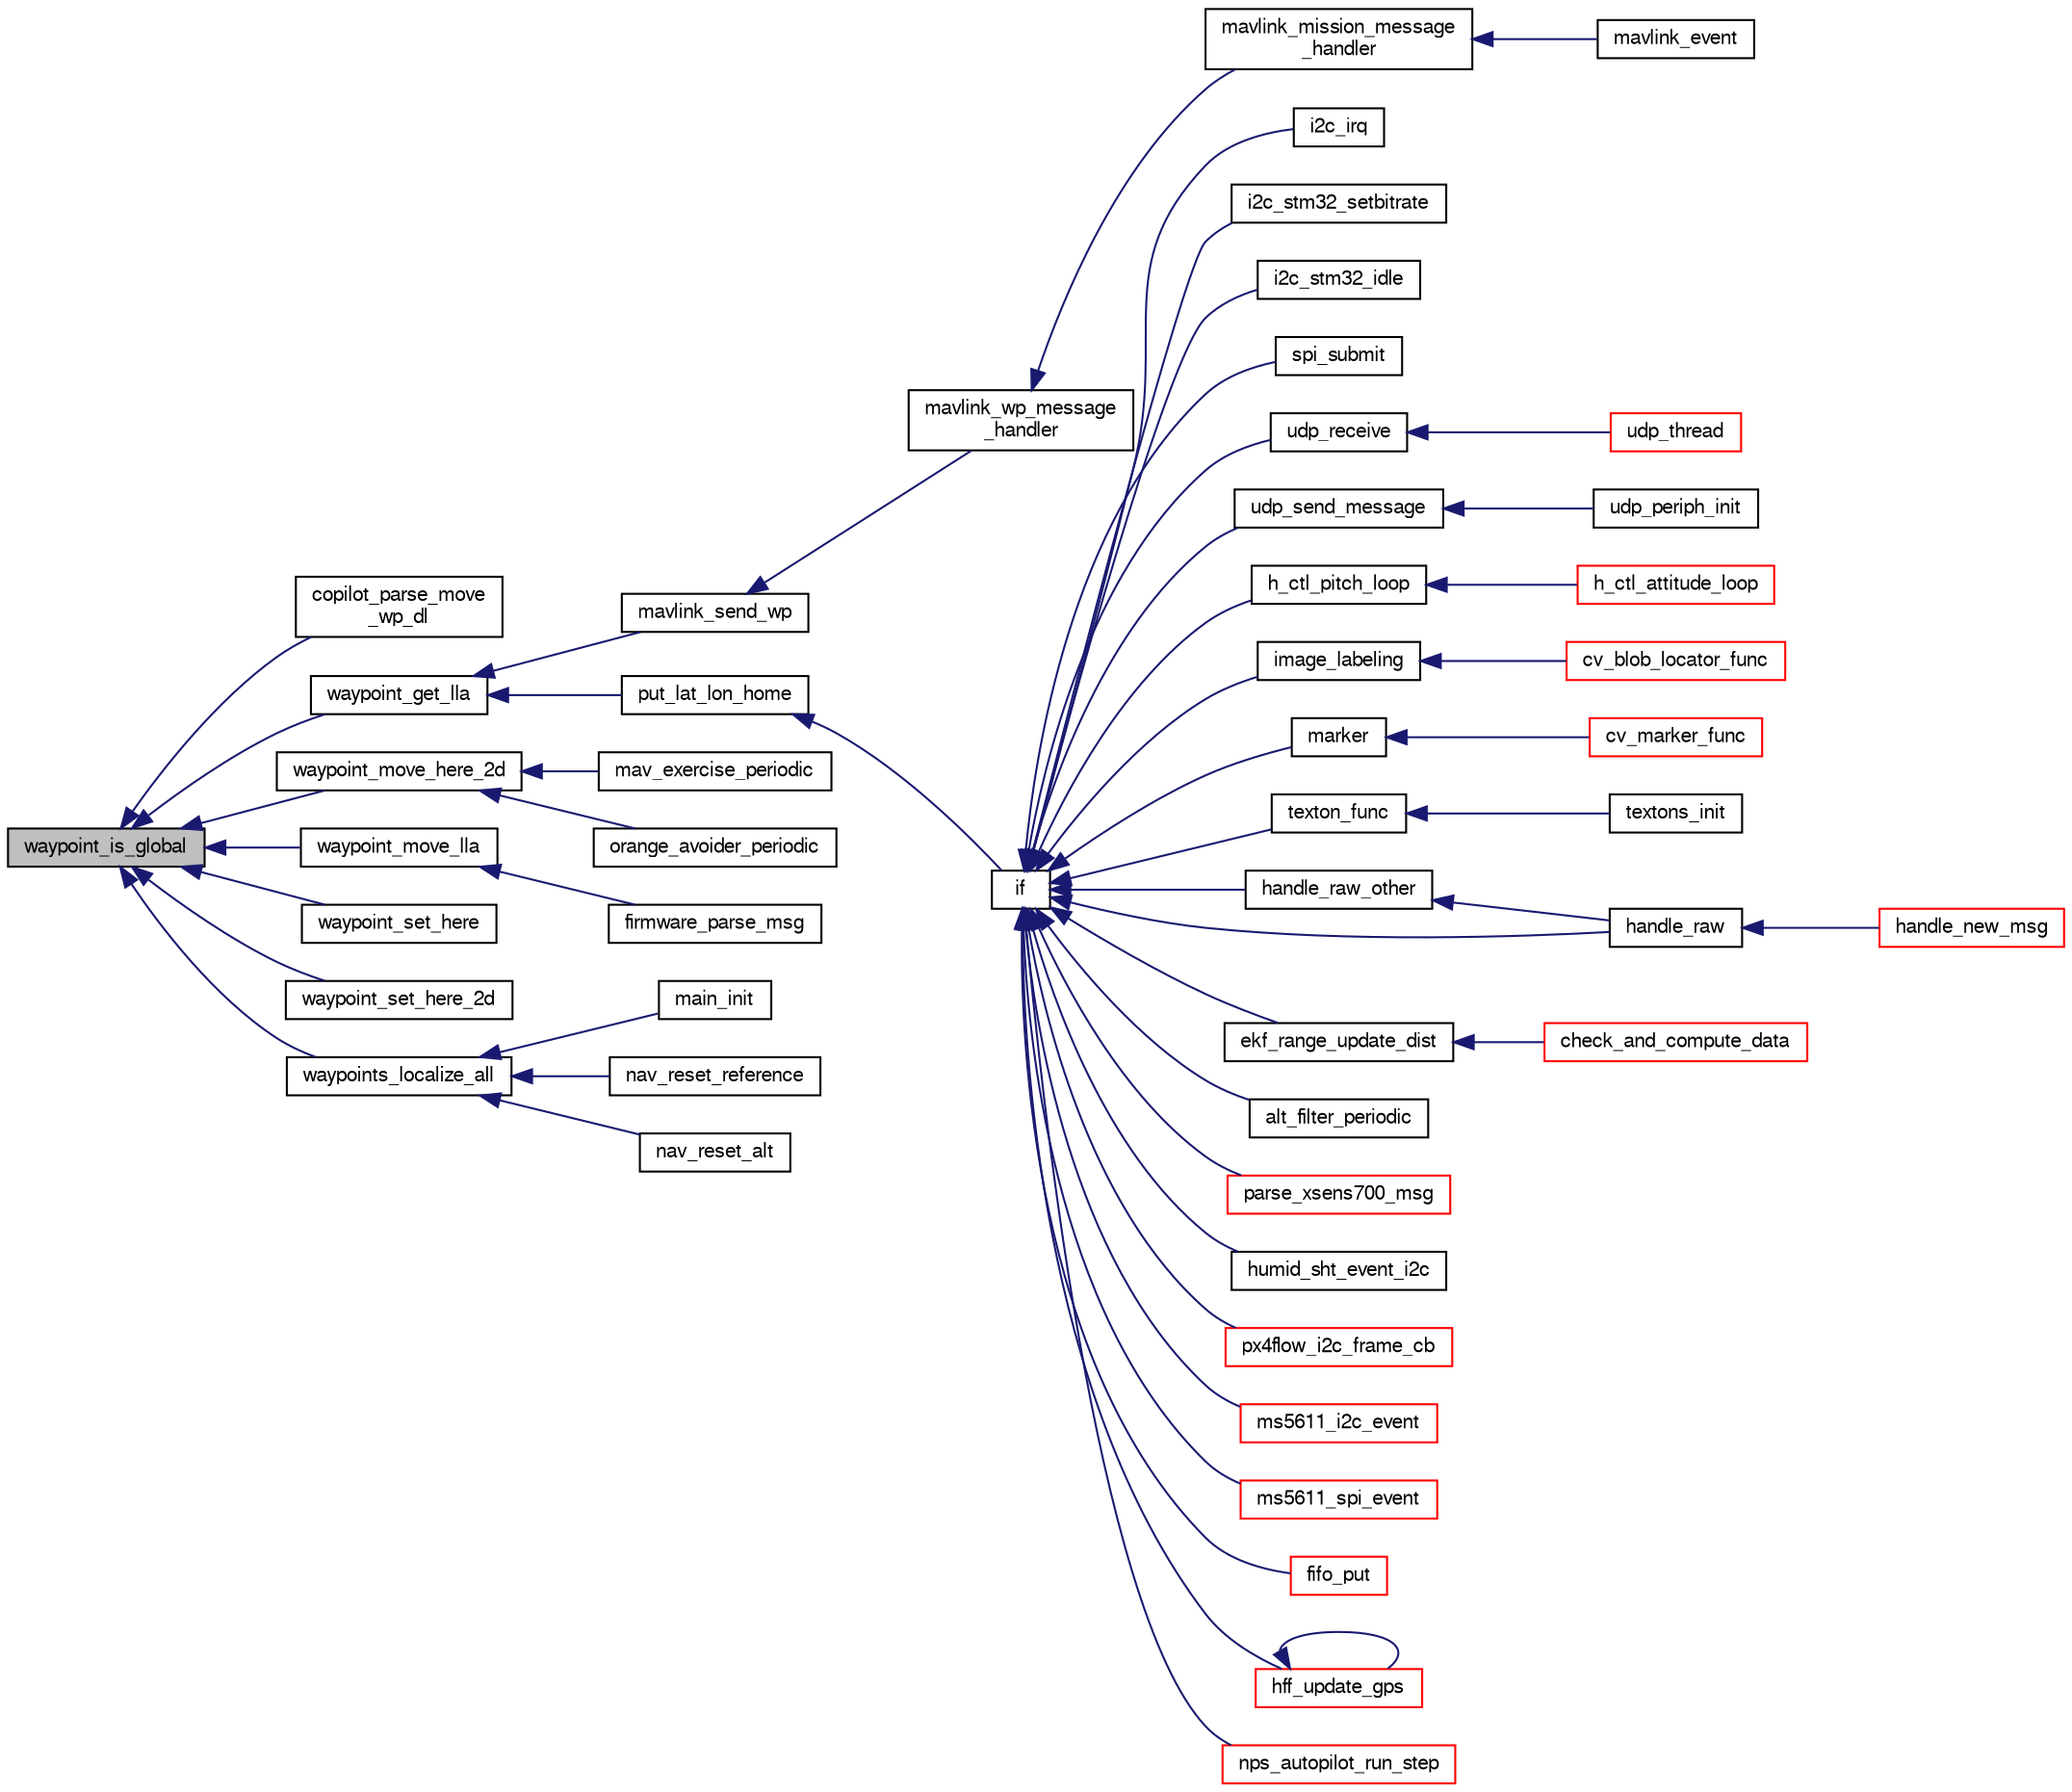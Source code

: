 digraph "waypoint_is_global"
{
  edge [fontname="FreeSans",fontsize="10",labelfontname="FreeSans",labelfontsize="10"];
  node [fontname="FreeSans",fontsize="10",shape=record];
  rankdir="LR";
  Node1 [label="waypoint_is_global",height=0.2,width=0.4,color="black", fillcolor="grey75", style="filled", fontcolor="black"];
  Node1 -> Node2 [dir="back",color="midnightblue",fontsize="10",style="solid",fontname="FreeSans"];
  Node2 [label="copilot_parse_move\l_wp_dl",height=0.2,width=0.4,color="black", fillcolor="white", style="filled",URL="$copilot__rotorcraft_8c.html#ab279d8cb60dd6477e1de73905a720520",tooltip="If MOVE_WP from GCS. "];
  Node1 -> Node3 [dir="back",color="midnightblue",fontsize="10",style="solid",fontname="FreeSans"];
  Node3 [label="waypoint_get_lla",height=0.2,width=0.4,color="black", fillcolor="white", style="filled",URL="$subsystems_2navigation_2waypoints_8h.html#a2ed9112b04893275873729d03176f490",tooltip="Get LLA coordinates of waypoint. "];
  Node3 -> Node4 [dir="back",color="midnightblue",fontsize="10",style="solid",fontname="FreeSans"];
  Node4 [label="mavlink_send_wp",height=0.2,width=0.4,color="black", fillcolor="white", style="filled",URL="$modules_2datalink_2missionlib_2waypoints_8c.html#a21891c55017fec0be57dc9e4e3ee73a7"];
  Node4 -> Node5 [dir="back",color="midnightblue",fontsize="10",style="solid",fontname="FreeSans"];
  Node5 [label="mavlink_wp_message\l_handler",height=0.2,width=0.4,color="black", fillcolor="white", style="filled",URL="$modules_2datalink_2missionlib_2waypoints_8h.html#a632dcb46c33f5cf3726652ee477ff9bc"];
  Node5 -> Node6 [dir="back",color="midnightblue",fontsize="10",style="solid",fontname="FreeSans"];
  Node6 [label="mavlink_mission_message\l_handler",height=0.2,width=0.4,color="black", fillcolor="white", style="filled",URL="$mission__manager_8h.html#a68ddd91a505c2317c818d632a2009304"];
  Node6 -> Node7 [dir="back",color="midnightblue",fontsize="10",style="solid",fontname="FreeSans"];
  Node7 [label="mavlink_event",height=0.2,width=0.4,color="black", fillcolor="white", style="filled",URL="$mavlink_8h.html#aca06c0aea877a0d9c57a5e16cee711d7",tooltip="Event MAVLink calls. "];
  Node3 -> Node8 [dir="back",color="midnightblue",fontsize="10",style="solid",fontname="FreeSans"];
  Node8 [label="put_lat_lon_home",height=0.2,width=0.4,color="black", fillcolor="white", style="filled",URL="$e__identification__fr_8c.html#ab86f66c5c2a551aabe930fff3a5120d3"];
  Node8 -> Node9 [dir="back",color="midnightblue",fontsize="10",style="solid",fontname="FreeSans"];
  Node9 [label="if",height=0.2,width=0.4,color="black", fillcolor="white", style="filled",URL="$e__identification__fr_8c.html#a92cffae21318c1d983c63f3afa2a8d87"];
  Node9 -> Node10 [dir="back",color="midnightblue",fontsize="10",style="solid",fontname="FreeSans"];
  Node10 [label="i2c_irq",height=0.2,width=0.4,color="black", fillcolor="white", style="filled",URL="$stm32_2mcu__periph_2i2c__arch_8c.html#a9cdca4a1beda37ad7a9a7087252b6bbf"];
  Node9 -> Node11 [dir="back",color="midnightblue",fontsize="10",style="solid",fontname="FreeSans"];
  Node11 [label="i2c_stm32_setbitrate",height=0.2,width=0.4,color="black", fillcolor="white", style="filled",URL="$stm32_2mcu__periph_2i2c__arch_8c.html#af6c16ded89419dcadd6d658416e9f55c"];
  Node9 -> Node12 [dir="back",color="midnightblue",fontsize="10",style="solid",fontname="FreeSans"];
  Node12 [label="i2c_stm32_idle",height=0.2,width=0.4,color="black", fillcolor="white", style="filled",URL="$stm32_2mcu__periph_2i2c__arch_8c.html#ab9e5bad12034eb78fc98e86032eb938c"];
  Node9 -> Node13 [dir="back",color="midnightblue",fontsize="10",style="solid",fontname="FreeSans"];
  Node13 [label="spi_submit",height=0.2,width=0.4,color="black", fillcolor="white", style="filled",URL="$group__spi.html#ga5d383931766cb373ebad0b8bc26d439d",tooltip="Submit a spi transaction. "];
  Node9 -> Node14 [dir="back",color="midnightblue",fontsize="10",style="solid",fontname="FreeSans"];
  Node14 [label="udp_receive",height=0.2,width=0.4,color="black", fillcolor="white", style="filled",URL="$udp_8h.html#a23264d73f7cf6197c139bf6841da1ee2",tooltip="Read bytes from UDP. "];
  Node14 -> Node15 [dir="back",color="midnightblue",fontsize="10",style="solid",fontname="FreeSans"];
  Node15 [label="udp_thread",height=0.2,width=0.4,color="red", fillcolor="white", style="filled",URL="$linux_2mcu__periph_2udp__arch_8c.html#a4228ab15648ebad6b74132335c63635e",tooltip="check for new udp packets to receive or send. "];
  Node9 -> Node16 [dir="back",color="midnightblue",fontsize="10",style="solid",fontname="FreeSans"];
  Node16 [label="udp_send_message",height=0.2,width=0.4,color="black", fillcolor="white", style="filled",URL="$udp_8h.html#acd1365113847d9c844e256228443af2d",tooltip="Send a message. "];
  Node16 -> Node17 [dir="back",color="midnightblue",fontsize="10",style="solid",fontname="FreeSans"];
  Node17 [label="udp_periph_init",height=0.2,width=0.4,color="black", fillcolor="white", style="filled",URL="$udp_8h.html#a1f1d82b302692d0e1c6b01db1b03f6ea",tooltip="Initialize the UDP peripheral. "];
  Node9 -> Node18 [dir="back",color="midnightblue",fontsize="10",style="solid",fontname="FreeSans"];
  Node18 [label="h_ctl_pitch_loop",height=0.2,width=0.4,color="black", fillcolor="white", style="filled",URL="$stabilization__adaptive_8c.html#a10c9851e192217d5a4e7b6dc98e16c2d"];
  Node18 -> Node19 [dir="back",color="midnightblue",fontsize="10",style="solid",fontname="FreeSans"];
  Node19 [label="h_ctl_attitude_loop",height=0.2,width=0.4,color="red", fillcolor="white", style="filled",URL="$fixedwing_2stabilization_2stabilization__attitude_8h.html#a86f0d47644538be1345aab19c7dc3de4"];
  Node9 -> Node20 [dir="back",color="midnightblue",fontsize="10",style="solid",fontname="FreeSans"];
  Node20 [label="image_labeling",height=0.2,width=0.4,color="black", fillcolor="white", style="filled",URL="$blob__finder_8h.html#a4394ddcfee7f3a3c1ff870b038b2883b"];
  Node20 -> Node21 [dir="back",color="midnightblue",fontsize="10",style="solid",fontname="FreeSans"];
  Node21 [label="cv_blob_locator_func",height=0.2,width=0.4,color="red", fillcolor="white", style="filled",URL="$cv__blob__locator_8c.html#a922c40d2a25e1519548f0d62094d13e0"];
  Node9 -> Node22 [dir="back",color="midnightblue",fontsize="10",style="solid",fontname="FreeSans"];
  Node22 [label="marker",height=0.2,width=0.4,color="black", fillcolor="white", style="filled",URL="$imavmarker_8h.html#aafa443822c1c72b0735f92c4656eb669"];
  Node22 -> Node23 [dir="back",color="midnightblue",fontsize="10",style="solid",fontname="FreeSans"];
  Node23 [label="cv_marker_func",height=0.2,width=0.4,color="red", fillcolor="white", style="filled",URL="$cv__blob__locator_8c.html#a095162a58d6a269d84029f8a17a1d359"];
  Node9 -> Node24 [dir="back",color="midnightblue",fontsize="10",style="solid",fontname="FreeSans"];
  Node24 [label="texton_func",height=0.2,width=0.4,color="black", fillcolor="white", style="filled",URL="$textons_8c.html#a5a28ef29bd02e895d11d195fc565526f",tooltip="Main texton processing function that first either loads or learns a dictionary and then extracts the ..."];
  Node24 -> Node25 [dir="back",color="midnightblue",fontsize="10",style="solid",fontname="FreeSans"];
  Node25 [label="textons_init",height=0.2,width=0.4,color="black", fillcolor="white", style="filled",URL="$textons_8h.html#ac363e3fda520a9cc84e35d929f01d62d",tooltip="Initialize. "];
  Node9 -> Node26 [dir="back",color="midnightblue",fontsize="10",style="solid",fontname="FreeSans"];
  Node26 [label="handle_raw_other",height=0.2,width=0.4,color="black", fillcolor="white", style="filled",URL="$syslink__dl_8c.html#aa429086c6c98ffa95fdb0381e67b1285",tooltip="Handle various raw messages. "];
  Node26 -> Node27 [dir="back",color="midnightblue",fontsize="10",style="solid",fontname="FreeSans"];
  Node27 [label="handle_raw",height=0.2,width=0.4,color="black", fillcolor="white", style="filled",URL="$syslink__dl_8c.html#a9a5fcd9b15a63e5311c8ff49c6f95bb8",tooltip="Handle raw datalink. "];
  Node27 -> Node28 [dir="back",color="midnightblue",fontsize="10",style="solid",fontname="FreeSans"];
  Node28 [label="handle_new_msg",height=0.2,width=0.4,color="red", fillcolor="white", style="filled",URL="$syslink__dl_8c.html#a665fd9a99b5fbbbff1c98a97f1742665",tooltip="New RX message. "];
  Node9 -> Node27 [dir="back",color="midnightblue",fontsize="10",style="solid",fontname="FreeSans"];
  Node9 -> Node29 [dir="back",color="midnightblue",fontsize="10",style="solid",fontname="FreeSans"];
  Node29 [label="ekf_range_update_dist",height=0.2,width=0.4,color="black", fillcolor="white", style="filled",URL="$ekf__range_8h.html#a6778974be3a678696790a30c04315a72",tooltip="Update step based on each new distance data. "];
  Node29 -> Node30 [dir="back",color="midnightblue",fontsize="10",style="solid",fontname="FreeSans"];
  Node30 [label="check_and_compute_data",height=0.2,width=0.4,color="red", fillcolor="white", style="filled",URL="$dw1000__arduino_8c.html#a61ebb26ab28d54f27878ffeb87febfe9",tooltip="check new data and compute with the proper algorithm "];
  Node9 -> Node31 [dir="back",color="midnightblue",fontsize="10",style="solid",fontname="FreeSans"];
  Node31 [label="alt_filter_periodic",height=0.2,width=0.4,color="black", fillcolor="white", style="filled",URL="$alt__filter_8h.html#acb1c5bf01229d55cd2a7542a49e37ec8"];
  Node9 -> Node32 [dir="back",color="midnightblue",fontsize="10",style="solid",fontname="FreeSans"];
  Node32 [label="parse_xsens700_msg",height=0.2,width=0.4,color="red", fillcolor="white", style="filled",URL="$xsens700_8h.html#ac2454e953f536da139df3af77095c560"];
  Node9 -> Node33 [dir="back",color="midnightblue",fontsize="10",style="solid",fontname="FreeSans"];
  Node33 [label="humid_sht_event_i2c",height=0.2,width=0.4,color="black", fillcolor="white", style="filled",URL="$humid__sht__i2c_8h.html#a9250bbec811cdbcc7c024e084dacc33f"];
  Node9 -> Node34 [dir="back",color="midnightblue",fontsize="10",style="solid",fontname="FreeSans"];
  Node34 [label="px4flow_i2c_frame_cb",height=0.2,width=0.4,color="red", fillcolor="white", style="filled",URL="$px4flow__i2c_8c.html#ad7e1980e7d9d597a3902d1fb1bcb19b9",tooltip="Propagate optical flow information. "];
  Node9 -> Node35 [dir="back",color="midnightblue",fontsize="10",style="solid",fontname="FreeSans"];
  Node35 [label="ms5611_i2c_event",height=0.2,width=0.4,color="red", fillcolor="white", style="filled",URL="$ms5611__i2c_8h.html#a14e55ee13fb38c32b8c0bb6146695ca9"];
  Node9 -> Node36 [dir="back",color="midnightblue",fontsize="10",style="solid",fontname="FreeSans"];
  Node36 [label="ms5611_spi_event",height=0.2,width=0.4,color="red", fillcolor="white", style="filled",URL="$ms5611__spi_8h.html#a7b23274ad291a9e686044d66f378d91d"];
  Node9 -> Node37 [dir="back",color="midnightblue",fontsize="10",style="solid",fontname="FreeSans"];
  Node37 [label="fifo_put",height=0.2,width=0.4,color="red", fillcolor="white", style="filled",URL="$frsky__x_8c.html#ae3001fd8504f8ad30ee40a958da7bf0c"];
  Node9 -> Node38 [dir="back",color="midnightblue",fontsize="10",style="solid",fontname="FreeSans"];
  Node38 [label="hff_update_gps",height=0.2,width=0.4,color="red", fillcolor="white", style="filled",URL="$hf__float_8h.html#a72f310874029d3bec298c7161601a57e"];
  Node38 -> Node38 [dir="back",color="midnightblue",fontsize="10",style="solid",fontname="FreeSans"];
  Node9 -> Node39 [dir="back",color="midnightblue",fontsize="10",style="solid",fontname="FreeSans"];
  Node39 [label="nps_autopilot_run_step",height=0.2,width=0.4,color="red", fillcolor="white", style="filled",URL="$nps__autopilot__rotorcraft_8c.html#a12870aaa609d4860004be3cec4c8cf2a"];
  Node1 -> Node40 [dir="back",color="midnightblue",fontsize="10",style="solid",fontname="FreeSans"];
  Node40 [label="waypoint_move_here_2d",height=0.2,width=0.4,color="black", fillcolor="white", style="filled",URL="$subsystems_2navigation_2waypoints_8h.html#aee9952d480ee0cfd47a28d4a9aeb9b61"];
  Node40 -> Node41 [dir="back",color="midnightblue",fontsize="10",style="solid",fontname="FreeSans"];
  Node41 [label="mav_exercise_periodic",height=0.2,width=0.4,color="black", fillcolor="white", style="filled",URL="$mav__exercise_8h.html#a690413296d0585d73035e50d0a3f932b"];
  Node40 -> Node42 [dir="back",color="midnightblue",fontsize="10",style="solid",fontname="FreeSans"];
  Node42 [label="orange_avoider_periodic",height=0.2,width=0.4,color="black", fillcolor="white", style="filled",URL="$orange__avoider_8h.html#a46ffc20067e7230ef526003733deb0db"];
  Node1 -> Node43 [dir="back",color="midnightblue",fontsize="10",style="solid",fontname="FreeSans"];
  Node43 [label="waypoint_move_lla",height=0.2,width=0.4,color="black", fillcolor="white", style="filled",URL="$subsystems_2navigation_2waypoints_8h.html#af898f624e88c626a1d47300e872ac444"];
  Node43 -> Node44 [dir="back",color="midnightblue",fontsize="10",style="solid",fontname="FreeSans"];
  Node44 [label="firmware_parse_msg",height=0.2,width=0.4,color="black", fillcolor="white", style="filled",URL="$rotorcraft__datalink_8c.html#a6177292a373940f6e01bc4251374cd2c",tooltip="Firmware specfic msg handler. "];
  Node1 -> Node45 [dir="back",color="midnightblue",fontsize="10",style="solid",fontname="FreeSans"];
  Node45 [label="waypoint_set_here",height=0.2,width=0.4,color="black", fillcolor="white", style="filled",URL="$subsystems_2navigation_2waypoints_8h.html#a6c641b78233fd2eaf42e8e9044e789e5",tooltip="set waypoint to current location and altitude "];
  Node1 -> Node46 [dir="back",color="midnightblue",fontsize="10",style="solid",fontname="FreeSans"];
  Node46 [label="waypoint_set_here_2d",height=0.2,width=0.4,color="black", fillcolor="white", style="filled",URL="$subsystems_2navigation_2waypoints_8h.html#a28dd523c6d75fb36ce3ffec86a6e096c",tooltip="set waypoint to current horizontal location without modifying altitude "];
  Node1 -> Node47 [dir="back",color="midnightblue",fontsize="10",style="solid",fontname="FreeSans"];
  Node47 [label="waypoints_localize_all",height=0.2,width=0.4,color="black", fillcolor="white", style="filled",URL="$subsystems_2navigation_2waypoints_8h.html#a2c2d759f6328c40f66c4cc162da266bb",tooltip="update local ENU coordinates of all global waypoints "];
  Node47 -> Node48 [dir="back",color="midnightblue",fontsize="10",style="solid",fontname="FreeSans"];
  Node48 [label="main_init",height=0.2,width=0.4,color="black", fillcolor="white", style="filled",URL="$rover_2main__ap_8h.html#a3719465edd56d2b587a6b340f29e4f90",tooltip="Main initialization. "];
  Node47 -> Node49 [dir="back",color="midnightblue",fontsize="10",style="solid",fontname="FreeSans"];
  Node49 [label="nav_reset_reference",height=0.2,width=0.4,color="black", fillcolor="white", style="filled",URL="$common__nav_8h.html#a1886ff619a5c03dc6c54729f301fa62e",tooltip="Reset the geographic reference to the current GPS fix. "];
  Node47 -> Node50 [dir="back",color="midnightblue",fontsize="10",style="solid",fontname="FreeSans"];
  Node50 [label="nav_reset_alt",height=0.2,width=0.4,color="black", fillcolor="white", style="filled",URL="$common__nav_8h.html#a3288149314aa748ce8aa507335f50bfd",tooltip="Reset the altitude reference to the current GPS alt. "];
}
